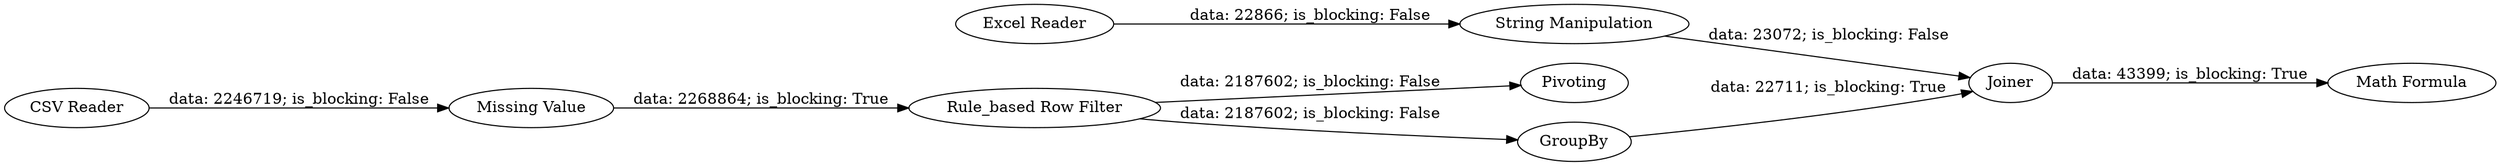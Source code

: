 digraph {
	"-9076658836613512804_7" [label=Pivoting]
	"-9076658836613512804_8" [label="String Manipulation"]
	"-9076658836613512804_10" [label=GroupBy]
	"-9076658836613512804_4" [label="Missing Value"]
	"-9076658836613512804_2" [label="Excel Reader"]
	"-9076658836613512804_6" [label="Rule_based Row Filter"]
	"-9076658836613512804_9" [label=Joiner]
	"-9076658836613512804_11" [label="Math Formula"]
	"-9076658836613512804_1" [label="CSV Reader"]
	"-9076658836613512804_1" -> "-9076658836613512804_4" [label="data: 2246719; is_blocking: False"]
	"-9076658836613512804_8" -> "-9076658836613512804_9" [label="data: 23072; is_blocking: False"]
	"-9076658836613512804_4" -> "-9076658836613512804_6" [label="data: 2268864; is_blocking: True"]
	"-9076658836613512804_10" -> "-9076658836613512804_9" [label="data: 22711; is_blocking: True"]
	"-9076658836613512804_9" -> "-9076658836613512804_11" [label="data: 43399; is_blocking: True"]
	"-9076658836613512804_2" -> "-9076658836613512804_8" [label="data: 22866; is_blocking: False"]
	"-9076658836613512804_6" -> "-9076658836613512804_10" [label="data: 2187602; is_blocking: False"]
	"-9076658836613512804_6" -> "-9076658836613512804_7" [label="data: 2187602; is_blocking: False"]
	rankdir=LR
}
